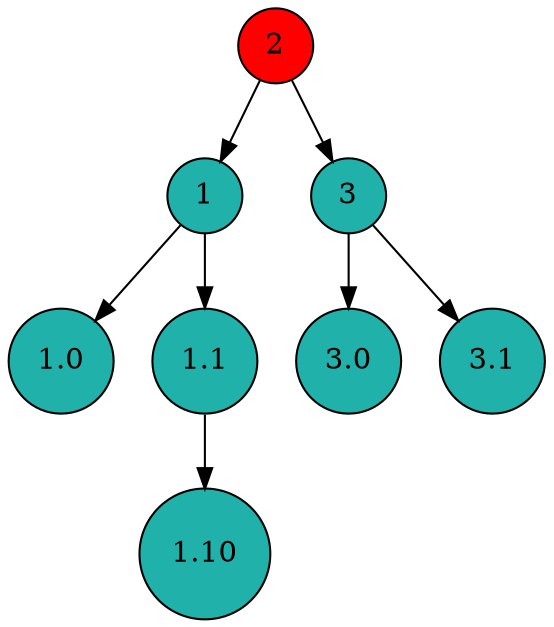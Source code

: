 digraph{
    node [shape = circle, style = filled, fillcolor = white, fontcolor = black]

    2[fillcolor = blue]
    1[fillcolor = blue]
    3[fillcolor = lightseagreen]
    1.0[fillcolor = lightseagreen]
    1.1[fillcolor = blue]
    3.0[fillcolor = lightseagreen]
    3.1[fillcolor = lightseagreen]
    1.10[fillcolor = lightseagreen]
    1.1[fillcolor = lightseagreen]
    1[fillcolor = lightseagreen]
    2[fillcolor = red]
    2->1
    2->3
    1->1.0
    1->1.1
    1.1->1.10
    3->3.0
    3->3.1

}